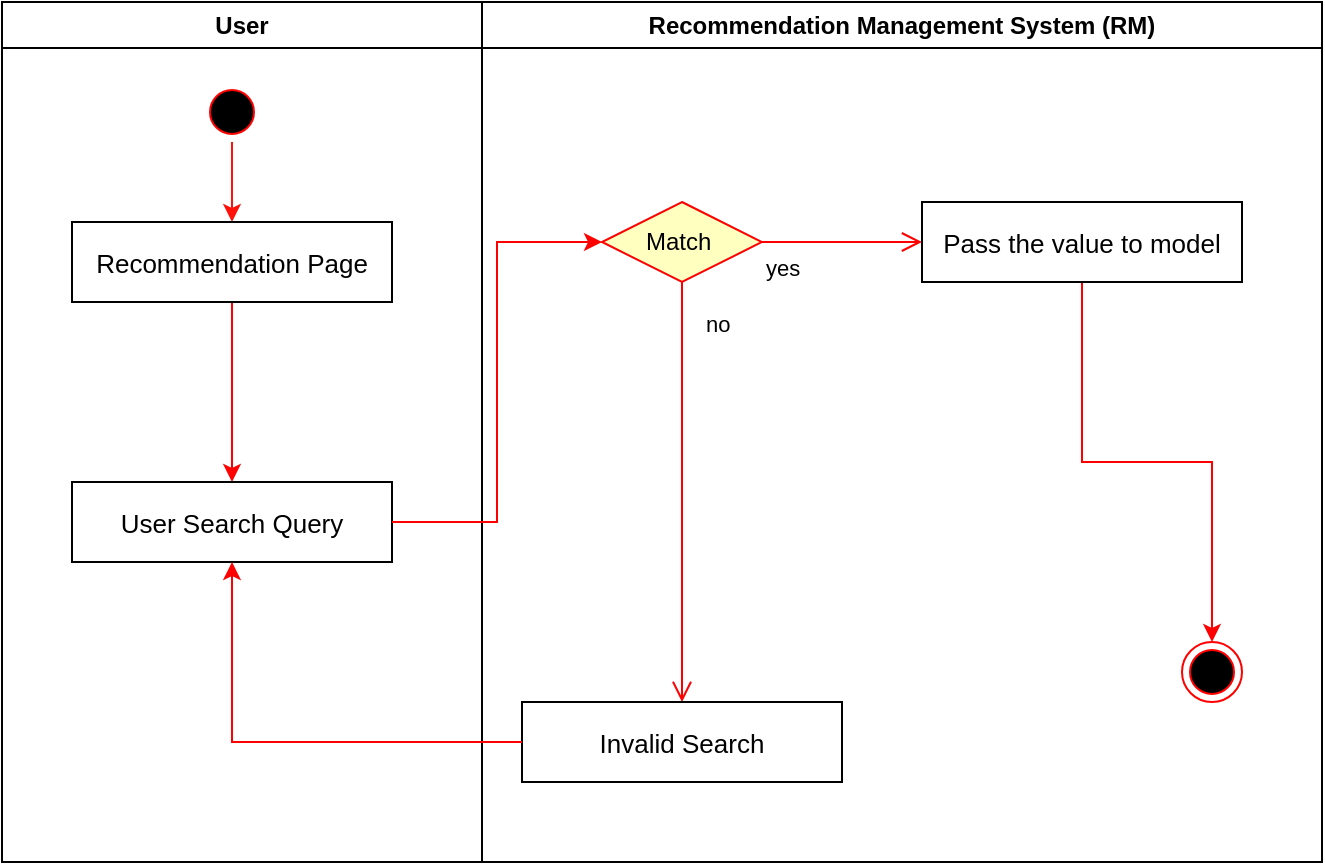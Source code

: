 <mxfile version="17.4.6" type="github">
  <diagram id="1V2nCTv8erawhyg7YVky" name="Page-1">
    <mxGraphModel dx="1422" dy="744" grid="1" gridSize="10" guides="1" tooltips="1" connect="1" arrows="1" fold="1" page="1" pageScale="1" pageWidth="850" pageHeight="1100" math="0" shadow="0">
      <root>
        <mxCell id="0" />
        <mxCell id="1" parent="0" />
        <mxCell id="9ZhkeXjtie4bxwvCP2SG-1" value="User" style="swimlane;whiteSpace=wrap" parent="1" vertex="1">
          <mxGeometry x="60" y="250" width="240" height="430" as="geometry" />
        </mxCell>
        <mxCell id="9ZhkeXjtie4bxwvCP2SG-2" style="edgeStyle=orthogonalEdgeStyle;rounded=0;orthogonalLoop=1;jettySize=auto;html=1;entryX=0.5;entryY=0;entryDx=0;entryDy=0;fontSize=13;strokeColor=#FF120A;" parent="9ZhkeXjtie4bxwvCP2SG-1" source="9ZhkeXjtie4bxwvCP2SG-3" target="9ZhkeXjtie4bxwvCP2SG-4" edge="1">
          <mxGeometry relative="1" as="geometry" />
        </mxCell>
        <mxCell id="9ZhkeXjtie4bxwvCP2SG-3" value="" style="ellipse;shape=startState;fillColor=#000000;strokeColor=#ff0000;" parent="9ZhkeXjtie4bxwvCP2SG-1" vertex="1">
          <mxGeometry x="100" y="40" width="30" height="30" as="geometry" />
        </mxCell>
        <mxCell id="9ZhkeXjtie4bxwvCP2SG-30" style="edgeStyle=orthogonalEdgeStyle;rounded=0;orthogonalLoop=1;jettySize=auto;html=1;entryX=0.5;entryY=0;entryDx=0;entryDy=0;strokeColor=#FF0000;" parent="9ZhkeXjtie4bxwvCP2SG-1" source="9ZhkeXjtie4bxwvCP2SG-4" target="9ZhkeXjtie4bxwvCP2SG-29" edge="1">
          <mxGeometry relative="1" as="geometry" />
        </mxCell>
        <mxCell id="9ZhkeXjtie4bxwvCP2SG-4" value="Recommendation Page" style="fontSize=13;fontStyle=0" parent="9ZhkeXjtie4bxwvCP2SG-1" vertex="1">
          <mxGeometry x="35" y="110" width="160" height="40" as="geometry" />
        </mxCell>
        <mxCell id="9ZhkeXjtie4bxwvCP2SG-29" value="User Search Query" style="fontSize=13;fontStyle=0" parent="9ZhkeXjtie4bxwvCP2SG-1" vertex="1">
          <mxGeometry x="35" y="240" width="160" height="40" as="geometry" />
        </mxCell>
        <mxCell id="9ZhkeXjtie4bxwvCP2SG-5" value="Recommendation Management System (RM)" style="swimlane;whiteSpace=wrap" parent="1" vertex="1">
          <mxGeometry x="300" y="250" width="420" height="430" as="geometry" />
        </mxCell>
        <mxCell id="9ZhkeXjtie4bxwvCP2SG-11" value="" style="ellipse;shape=endState;fillColor=#000000;strokeColor=#ff0000" parent="9ZhkeXjtie4bxwvCP2SG-5" vertex="1">
          <mxGeometry x="350" y="320" width="30" height="30" as="geometry" />
        </mxCell>
        <mxCell id="9ZhkeXjtie4bxwvCP2SG-32" value="Match&amp;nbsp;" style="rhombus;whiteSpace=wrap;html=1;fillColor=#ffffc0;strokeColor=#ff0000;" parent="9ZhkeXjtie4bxwvCP2SG-5" vertex="1">
          <mxGeometry x="60" y="100" width="80" height="40" as="geometry" />
        </mxCell>
        <mxCell id="9ZhkeXjtie4bxwvCP2SG-33" value="no" style="edgeStyle=orthogonalEdgeStyle;html=1;align=left;verticalAlign=bottom;endArrow=open;endSize=8;strokeColor=#ff0000;rounded=0;entryX=0.5;entryY=0;entryDx=0;entryDy=0;" parent="9ZhkeXjtie4bxwvCP2SG-5" source="9ZhkeXjtie4bxwvCP2SG-32" target="9ZhkeXjtie4bxwvCP2SG-43" edge="1">
          <mxGeometry x="-0.714" y="10" relative="1" as="geometry">
            <mxPoint x="240" y="120" as="targetPoint" />
            <mxPoint as="offset" />
          </mxGeometry>
        </mxCell>
        <mxCell id="9ZhkeXjtie4bxwvCP2SG-34" value="yes" style="edgeStyle=orthogonalEdgeStyle;html=1;align=left;verticalAlign=top;endArrow=open;endSize=8;strokeColor=#ff0000;rounded=0;entryX=0;entryY=0.5;entryDx=0;entryDy=0;" parent="9ZhkeXjtie4bxwvCP2SG-5" source="9ZhkeXjtie4bxwvCP2SG-32" target="9ZhkeXjtie4bxwvCP2SG-36" edge="1">
          <mxGeometry x="-1" relative="1" as="geometry">
            <mxPoint x="100" y="190" as="targetPoint" />
          </mxGeometry>
        </mxCell>
        <mxCell id="9ZhkeXjtie4bxwvCP2SG-47" style="edgeStyle=orthogonalEdgeStyle;rounded=0;orthogonalLoop=1;jettySize=auto;html=1;entryX=0.5;entryY=0;entryDx=0;entryDy=0;strokeColor=#FF0000;" parent="9ZhkeXjtie4bxwvCP2SG-5" source="9ZhkeXjtie4bxwvCP2SG-36" target="9ZhkeXjtie4bxwvCP2SG-11" edge="1">
          <mxGeometry relative="1" as="geometry" />
        </mxCell>
        <mxCell id="9ZhkeXjtie4bxwvCP2SG-36" value="Pass the value to model" style="fontSize=13;fontStyle=0" parent="9ZhkeXjtie4bxwvCP2SG-5" vertex="1">
          <mxGeometry x="220" y="100" width="160" height="40" as="geometry" />
        </mxCell>
        <mxCell id="9ZhkeXjtie4bxwvCP2SG-43" value="Invalid Search" style="fontSize=13;fontStyle=0" parent="9ZhkeXjtie4bxwvCP2SG-5" vertex="1">
          <mxGeometry x="20" y="350" width="160" height="40" as="geometry" />
        </mxCell>
        <mxCell id="9ZhkeXjtie4bxwvCP2SG-35" style="edgeStyle=orthogonalEdgeStyle;rounded=0;orthogonalLoop=1;jettySize=auto;html=1;entryX=0;entryY=0.5;entryDx=0;entryDy=0;strokeColor=#FF0000;" parent="1" source="9ZhkeXjtie4bxwvCP2SG-29" target="9ZhkeXjtie4bxwvCP2SG-32" edge="1">
          <mxGeometry relative="1" as="geometry" />
        </mxCell>
        <mxCell id="9ZhkeXjtie4bxwvCP2SG-46" style="edgeStyle=orthogonalEdgeStyle;rounded=0;orthogonalLoop=1;jettySize=auto;html=1;entryX=0.5;entryY=1;entryDx=0;entryDy=0;strokeColor=#FF0000;" parent="1" source="9ZhkeXjtie4bxwvCP2SG-43" target="9ZhkeXjtie4bxwvCP2SG-29" edge="1">
          <mxGeometry relative="1" as="geometry" />
        </mxCell>
      </root>
    </mxGraphModel>
  </diagram>
</mxfile>
